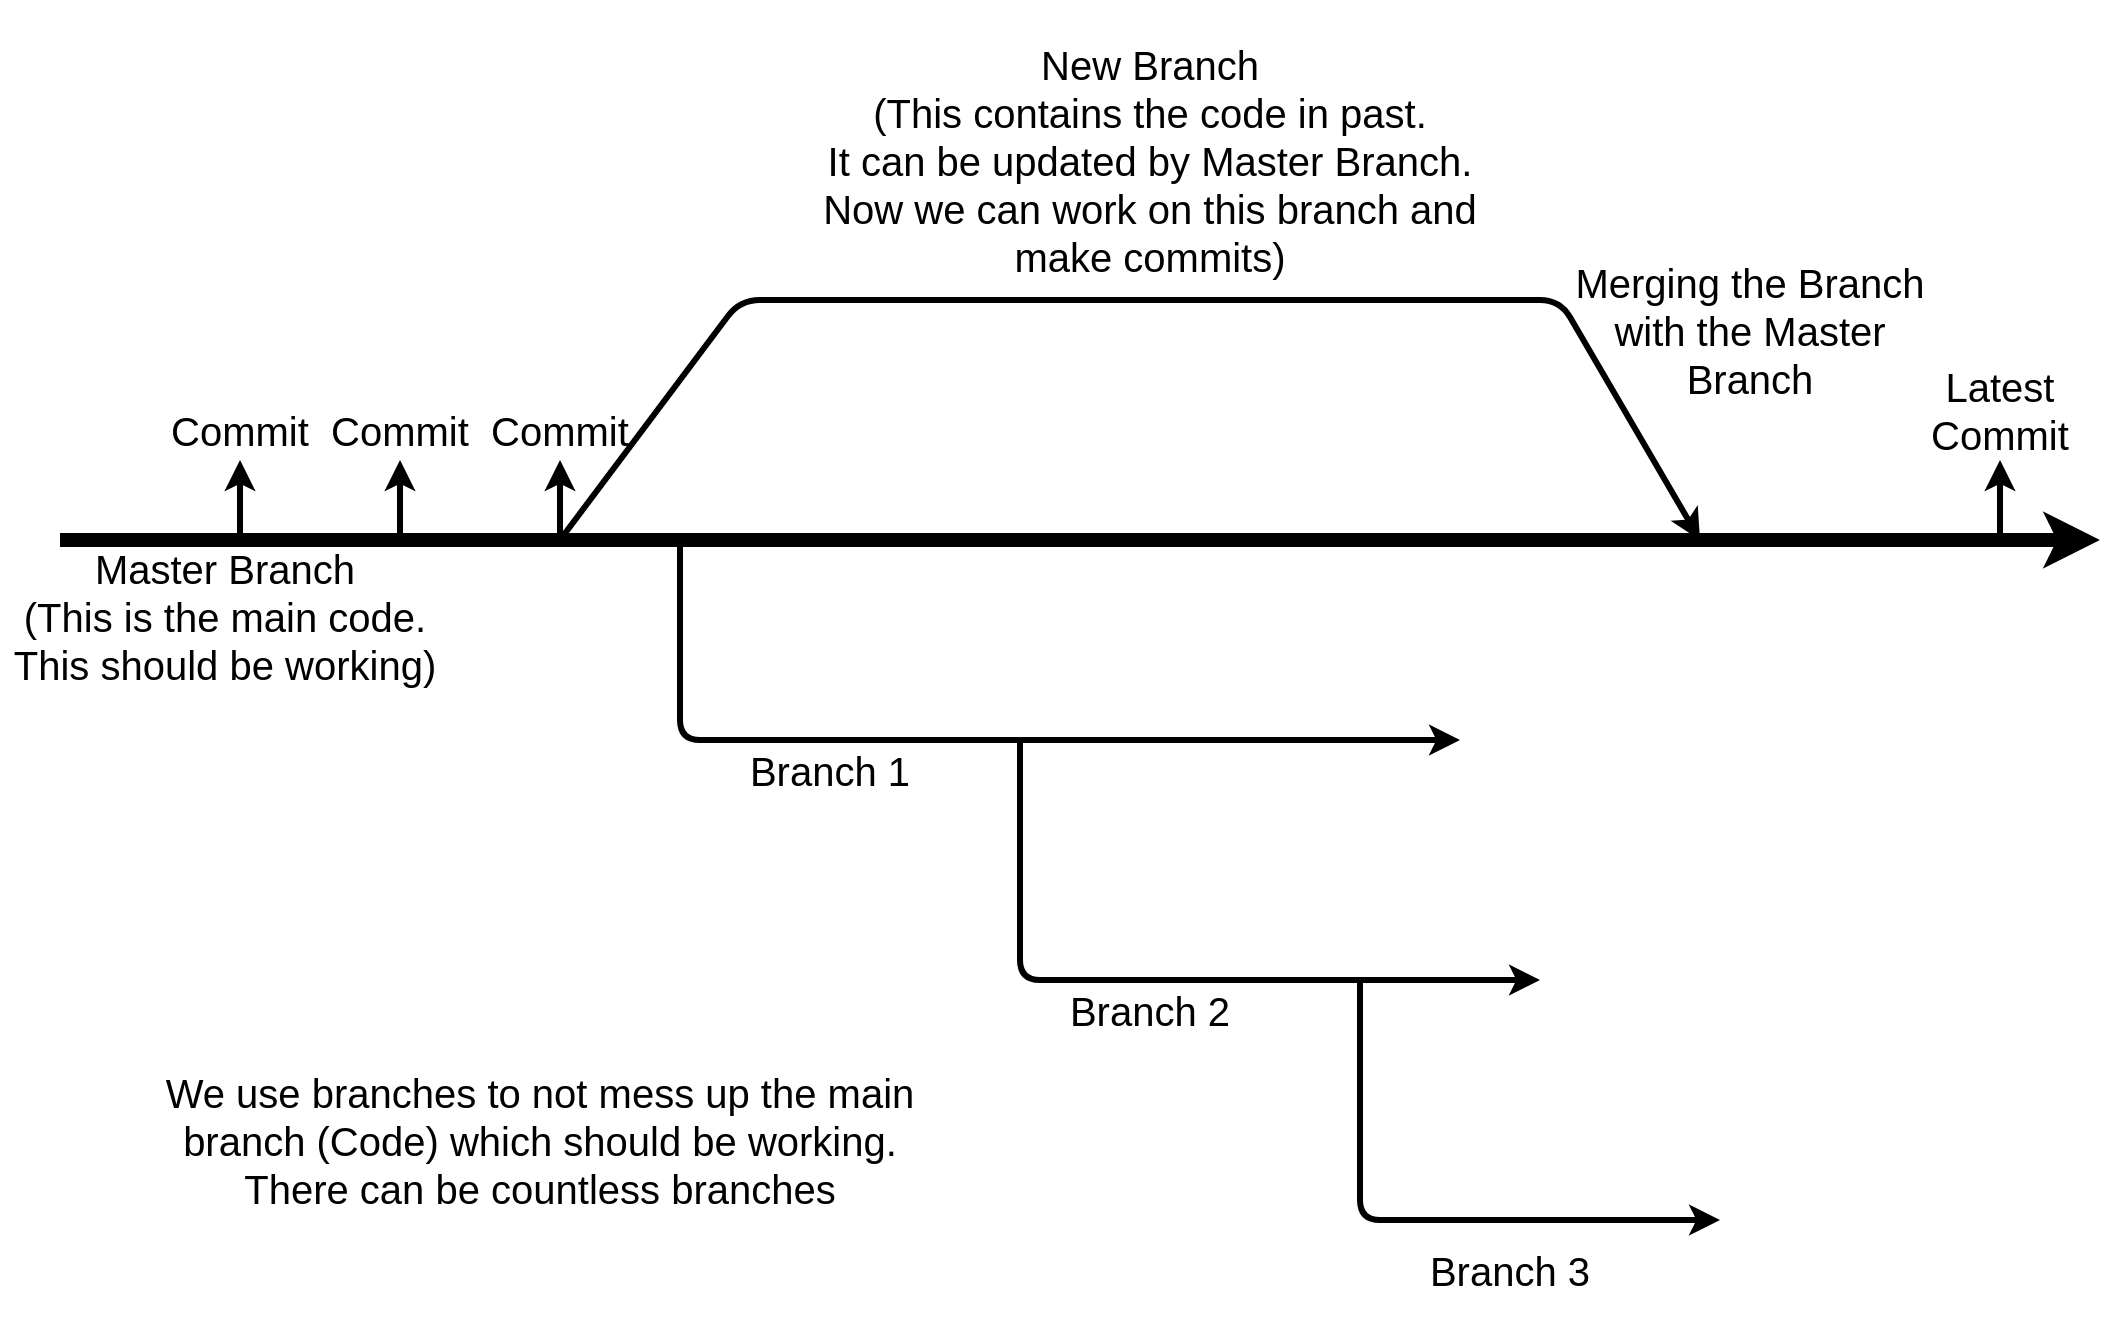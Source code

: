 <mxfile version="13.8.8" type="github">
  <diagram id="_fstDtws6zn0y8IbCJU2" name="Page-1">
    <mxGraphModel dx="1102" dy="614" grid="1" gridSize="10" guides="1" tooltips="1" connect="1" arrows="1" fold="1" page="1" pageScale="1" pageWidth="1100" pageHeight="850" math="0" shadow="0">
      <root>
        <mxCell id="0" />
        <mxCell id="1" parent="0" />
        <mxCell id="UBhi01ws65lpK4pcav3F-37" value="&lt;span style=&quot;font-size: 20px&quot;&gt;Merging the Branch with the Master Branch&lt;/span&gt;" style="text;html=1;strokeColor=none;fillColor=none;align=center;verticalAlign=middle;whiteSpace=wrap;rounded=0;" parent="1" vertex="1">
          <mxGeometry x="780" y="245" width="190" height="180" as="geometry" />
        </mxCell>
        <mxCell id="UBhi01ws65lpK4pcav3F-20" value="" style="endArrow=classic;html=1;strokeWidth=7;" parent="1" edge="1">
          <mxGeometry width="50" height="50" relative="1" as="geometry">
            <mxPoint x="30" y="440" as="sourcePoint" />
            <mxPoint x="1050" y="440" as="targetPoint" />
          </mxGeometry>
        </mxCell>
        <mxCell id="UBhi01ws65lpK4pcav3F-21" value="&lt;span style=&quot;font-size: 20px&quot;&gt;Master Branch&lt;br&gt;(This is the main code.&lt;br&gt;This should be working)&lt;/span&gt;" style="text;html=1;strokeColor=none;fillColor=none;align=center;verticalAlign=middle;whiteSpace=wrap;rounded=0;" parent="1" vertex="1">
          <mxGeometry y="410" width="225" height="135" as="geometry" />
        </mxCell>
        <mxCell id="UBhi01ws65lpK4pcav3F-24" value="" style="endArrow=classic;html=1;strokeWidth=3;" parent="1" edge="1">
          <mxGeometry width="50" height="50" relative="1" as="geometry">
            <mxPoint x="120" y="440" as="sourcePoint" />
            <mxPoint x="120" y="400" as="targetPoint" />
          </mxGeometry>
        </mxCell>
        <mxCell id="UBhi01ws65lpK4pcav3F-27" value="" style="endArrow=classic;html=1;strokeWidth=3;" parent="1" edge="1">
          <mxGeometry width="50" height="50" relative="1" as="geometry">
            <mxPoint x="200" y="440" as="sourcePoint" />
            <mxPoint x="200" y="400" as="targetPoint" />
          </mxGeometry>
        </mxCell>
        <mxCell id="UBhi01ws65lpK4pcav3F-28" value="" style="endArrow=classic;html=1;strokeWidth=3;" parent="1" edge="1">
          <mxGeometry width="50" height="50" relative="1" as="geometry">
            <mxPoint x="280" y="440" as="sourcePoint" />
            <mxPoint x="280" y="400" as="targetPoint" />
          </mxGeometry>
        </mxCell>
        <mxCell id="UBhi01ws65lpK4pcav3F-30" value="" style="endArrow=classic;html=1;strokeWidth=3;" parent="1" edge="1">
          <mxGeometry width="50" height="50" relative="1" as="geometry">
            <mxPoint x="1000" y="440" as="sourcePoint" />
            <mxPoint x="1000" y="400" as="targetPoint" />
          </mxGeometry>
        </mxCell>
        <mxCell id="UBhi01ws65lpK4pcav3F-31" value="&lt;span style=&quot;font-size: 20px&quot;&gt;Commit&lt;/span&gt;" style="text;html=1;strokeColor=none;fillColor=none;align=center;verticalAlign=middle;whiteSpace=wrap;rounded=0;" parent="1" vertex="1">
          <mxGeometry x="60" y="360" width="120" height="50" as="geometry" />
        </mxCell>
        <mxCell id="UBhi01ws65lpK4pcav3F-32" value="&lt;span style=&quot;font-size: 20px&quot;&gt;Latest Commit&lt;/span&gt;" style="text;html=1;strokeColor=none;fillColor=none;align=center;verticalAlign=middle;whiteSpace=wrap;rounded=0;" parent="1" vertex="1">
          <mxGeometry x="940" y="350" width="120" height="50" as="geometry" />
        </mxCell>
        <mxCell id="UBhi01ws65lpK4pcav3F-33" value="&lt;span style=&quot;font-size: 20px&quot;&gt;Commit&lt;/span&gt;" style="text;html=1;strokeColor=none;fillColor=none;align=center;verticalAlign=middle;whiteSpace=wrap;rounded=0;" parent="1" vertex="1">
          <mxGeometry x="140" y="360" width="120" height="50" as="geometry" />
        </mxCell>
        <mxCell id="UBhi01ws65lpK4pcav3F-34" value="&lt;span style=&quot;font-size: 20px&quot;&gt;Commit&lt;/span&gt;" style="text;html=1;strokeColor=none;fillColor=none;align=center;verticalAlign=middle;whiteSpace=wrap;rounded=0;" parent="1" vertex="1">
          <mxGeometry x="220" y="360" width="120" height="50" as="geometry" />
        </mxCell>
        <mxCell id="UBhi01ws65lpK4pcav3F-35" value="" style="endArrow=classic;html=1;strokeWidth=3;" parent="1" edge="1">
          <mxGeometry width="50" height="50" relative="1" as="geometry">
            <mxPoint x="280" y="440" as="sourcePoint" />
            <mxPoint x="850" y="440" as="targetPoint" />
            <Array as="points">
              <mxPoint x="370" y="320" />
              <mxPoint x="780" y="320" />
            </Array>
          </mxGeometry>
        </mxCell>
        <mxCell id="UBhi01ws65lpK4pcav3F-36" value="&lt;span style=&quot;font-size: 20px&quot;&gt;New Branch&lt;br&gt;(This contains the code in past.&lt;br&gt;It can be updated by Master Branch.&lt;br&gt;Now we can work on this branch and make commits)&lt;/span&gt;" style="text;html=1;strokeColor=none;fillColor=none;align=center;verticalAlign=middle;whiteSpace=wrap;rounded=0;" parent="1" vertex="1">
          <mxGeometry x="405" y="170" width="340" height="160" as="geometry" />
        </mxCell>
        <mxCell id="UBhi01ws65lpK4pcav3F-39" value="" style="endArrow=classic;html=1;strokeWidth=3;" parent="1" edge="1">
          <mxGeometry width="50" height="50" relative="1" as="geometry">
            <mxPoint x="510" y="540" as="sourcePoint" />
            <mxPoint x="770" y="660" as="targetPoint" />
            <Array as="points">
              <mxPoint x="510" y="660" />
            </Array>
          </mxGeometry>
        </mxCell>
        <mxCell id="UBhi01ws65lpK4pcav3F-40" value="" style="endArrow=classic;html=1;strokeWidth=3;" parent="1" edge="1">
          <mxGeometry width="50" height="50" relative="1" as="geometry">
            <mxPoint x="680" y="660" as="sourcePoint" />
            <mxPoint x="860" y="780" as="targetPoint" />
            <Array as="points">
              <mxPoint x="680" y="780" />
            </Array>
          </mxGeometry>
        </mxCell>
        <mxCell id="UBhi01ws65lpK4pcav3F-41" value="&lt;font style=&quot;font-size: 20px&quot;&gt;We use branches to not mess up the main branch (Code) which should be working.&lt;br&gt;There can be countless branches&lt;br&gt;&lt;/font&gt;" style="text;html=1;strokeColor=none;fillColor=none;align=center;verticalAlign=middle;whiteSpace=wrap;rounded=0;" parent="1" vertex="1">
          <mxGeometry x="70" y="680" width="400" height="120" as="geometry" />
        </mxCell>
        <mxCell id="tV0F305oZWYiZmubholA-2" value="" style="endArrow=classic;html=1;strokeWidth=3;" parent="1" edge="1">
          <mxGeometry width="50" height="50" relative="1" as="geometry">
            <mxPoint x="340" y="440" as="sourcePoint" />
            <mxPoint x="730" y="540" as="targetPoint" />
            <Array as="points">
              <mxPoint x="340" y="540" />
            </Array>
          </mxGeometry>
        </mxCell>
        <mxCell id="tV0F305oZWYiZmubholA-3" value="&lt;span style=&quot;font-size: 20px&quot;&gt;Branch 1&lt;/span&gt;" style="text;html=1;strokeColor=none;fillColor=none;align=center;verticalAlign=middle;whiteSpace=wrap;rounded=0;" parent="1" vertex="1">
          <mxGeometry x="360" y="530" width="110" height="50" as="geometry" />
        </mxCell>
        <mxCell id="tV0F305oZWYiZmubholA-4" value="&lt;span style=&quot;font-size: 20px&quot;&gt;Branch 3&lt;/span&gt;" style="text;html=1;strokeColor=none;fillColor=none;align=center;verticalAlign=middle;whiteSpace=wrap;rounded=0;" parent="1" vertex="1">
          <mxGeometry x="700" y="780" width="110" height="50" as="geometry" />
        </mxCell>
        <mxCell id="tV0F305oZWYiZmubholA-5" value="&lt;span style=&quot;font-size: 20px&quot;&gt;Branch 2&lt;/span&gt;" style="text;html=1;strokeColor=none;fillColor=none;align=center;verticalAlign=middle;whiteSpace=wrap;rounded=0;" parent="1" vertex="1">
          <mxGeometry x="520" y="650" width="110" height="50" as="geometry" />
        </mxCell>
      </root>
    </mxGraphModel>
  </diagram>
</mxfile>
